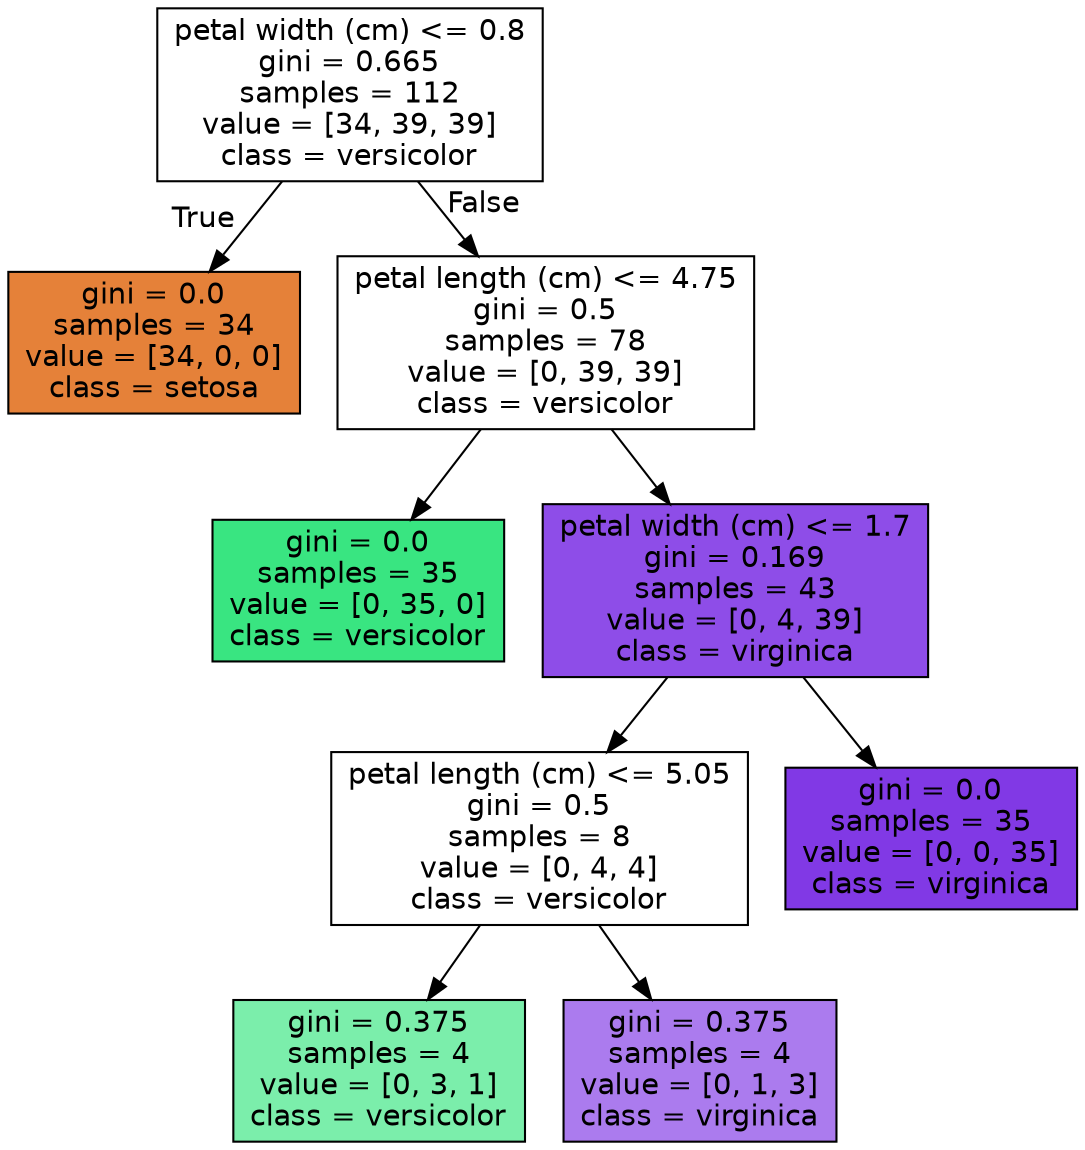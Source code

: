 digraph Tree {
node [shape=box, style="filled", color="black", fontname="helvetica"] ;
edge [fontname="helvetica"] ;
0 [label="petal width (cm) <= 0.8\ngini = 0.665\nsamples = 112\nvalue = [34, 39, 39]\nclass = versicolor", fillcolor="#ffffff"] ;
1 [label="gini = 0.0\nsamples = 34\nvalue = [34, 0, 0]\nclass = setosa", fillcolor="#e58139"] ;
0 -> 1 [labeldistance=2.5, labelangle=45, headlabel="True"] ;
2 [label="petal length (cm) <= 4.75\ngini = 0.5\nsamples = 78\nvalue = [0, 39, 39]\nclass = versicolor", fillcolor="#ffffff"] ;
0 -> 2 [labeldistance=2.5, labelangle=-45, headlabel="False"] ;
3 [label="gini = 0.0\nsamples = 35\nvalue = [0, 35, 0]\nclass = versicolor", fillcolor="#39e581"] ;
2 -> 3 ;
4 [label="petal width (cm) <= 1.7\ngini = 0.169\nsamples = 43\nvalue = [0, 4, 39]\nclass = virginica", fillcolor="#8e4de8"] ;
2 -> 4 ;
5 [label="petal length (cm) <= 5.05\ngini = 0.5\nsamples = 8\nvalue = [0, 4, 4]\nclass = versicolor", fillcolor="#ffffff"] ;
4 -> 5 ;
6 [label="gini = 0.375\nsamples = 4\nvalue = [0, 3, 1]\nclass = versicolor", fillcolor="#7beeab"] ;
5 -> 6 ;
7 [label="gini = 0.375\nsamples = 4\nvalue = [0, 1, 3]\nclass = virginica", fillcolor="#ab7bee"] ;
5 -> 7 ;
8 [label="gini = 0.0\nsamples = 35\nvalue = [0, 0, 35]\nclass = virginica", fillcolor="#8139e5"] ;
4 -> 8 ;
}